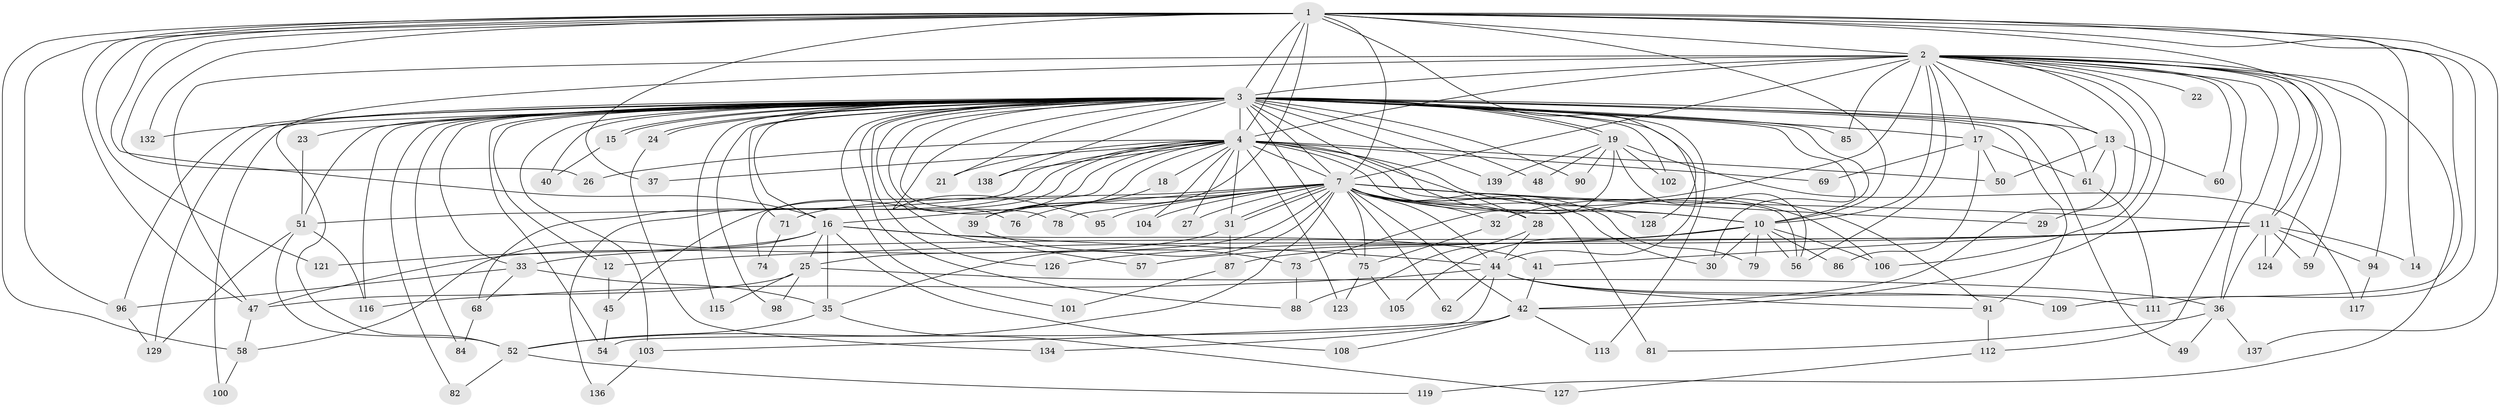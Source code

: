 // Generated by graph-tools (version 1.1) at 2025/51/02/27/25 19:51:45]
// undirected, 102 vertices, 234 edges
graph export_dot {
graph [start="1"]
  node [color=gray90,style=filled];
  1 [super="+77"];
  2 [super="+6"];
  3 [super="+5"];
  4 [super="+9"];
  7 [super="+8"];
  10 [super="+34"];
  11 [super="+43"];
  12;
  13 [super="+92"];
  14;
  15;
  16 [super="+20"];
  17;
  18 [super="+72"];
  19 [super="+66"];
  21;
  22;
  23 [super="+53"];
  24;
  25 [super="+46"];
  26;
  27;
  28 [super="+114"];
  29 [super="+110"];
  30 [super="+118"];
  31 [super="+135"];
  32;
  33;
  35 [super="+38"];
  36;
  37;
  39;
  40;
  41 [super="+64"];
  42 [super="+65"];
  44 [super="+55"];
  45;
  47 [super="+83"];
  48;
  49;
  50 [super="+107"];
  51 [super="+67"];
  52 [super="+97"];
  54 [super="+99"];
  56 [super="+63"];
  57;
  58 [super="+70"];
  59;
  60;
  61 [super="+80"];
  62;
  68;
  69;
  71;
  73 [super="+89"];
  74;
  75 [super="+93"];
  76;
  78;
  79;
  81;
  82;
  84;
  85;
  86;
  87;
  88;
  90;
  91 [super="+125"];
  94;
  95;
  96 [super="+120"];
  98;
  100;
  101;
  102;
  103;
  104;
  105;
  106 [super="+130"];
  108;
  109;
  111 [super="+122"];
  112;
  113;
  115;
  116 [super="+131"];
  117;
  119;
  121;
  123;
  124;
  126;
  127;
  128;
  129 [super="+133"];
  132;
  134;
  136;
  137;
  138;
  139;
  1 -- 2 [weight=2];
  1 -- 3 [weight=2];
  1 -- 4 [weight=2];
  1 -- 7 [weight=2];
  1 -- 10;
  1 -- 14;
  1 -- 16;
  1 -- 26;
  1 -- 37;
  1 -- 39;
  1 -- 58;
  1 -- 96;
  1 -- 109;
  1 -- 121;
  1 -- 128;
  1 -- 132;
  1 -- 137;
  1 -- 47;
  1 -- 11;
  1 -- 111;
  2 -- 3 [weight=4];
  2 -- 4 [weight=4];
  2 -- 7 [weight=4];
  2 -- 10 [weight=3];
  2 -- 11;
  2 -- 22 [weight=2];
  2 -- 29 [weight=2];
  2 -- 36;
  2 -- 59;
  2 -- 60;
  2 -- 94;
  2 -- 112;
  2 -- 56;
  2 -- 13;
  2 -- 17;
  2 -- 85;
  2 -- 32;
  2 -- 47;
  2 -- 119;
  2 -- 124;
  2 -- 52;
  2 -- 42;
  2 -- 106;
  3 -- 4 [weight=4];
  3 -- 7 [weight=4];
  3 -- 10 [weight=2];
  3 -- 15;
  3 -- 15;
  3 -- 19;
  3 -- 19;
  3 -- 21;
  3 -- 23 [weight=2];
  3 -- 24;
  3 -- 24;
  3 -- 28;
  3 -- 30;
  3 -- 40;
  3 -- 48;
  3 -- 57;
  3 -- 71;
  3 -- 76;
  3 -- 85;
  3 -- 90;
  3 -- 96;
  3 -- 98;
  3 -- 101;
  3 -- 102;
  3 -- 126;
  3 -- 132;
  3 -- 129;
  3 -- 138;
  3 -- 12;
  3 -- 13;
  3 -- 139;
  3 -- 16;
  3 -- 17;
  3 -- 33;
  3 -- 44;
  3 -- 49;
  3 -- 51;
  3 -- 61;
  3 -- 75;
  3 -- 78;
  3 -- 82;
  3 -- 84;
  3 -- 88;
  3 -- 91;
  3 -- 95;
  3 -- 100;
  3 -- 103;
  3 -- 113;
  3 -- 115;
  3 -- 116;
  3 -- 54;
  4 -- 7 [weight=4];
  4 -- 10 [weight=2];
  4 -- 21;
  4 -- 50;
  4 -- 69;
  4 -- 123;
  4 -- 68;
  4 -- 136;
  4 -- 74;
  4 -- 138;
  4 -- 18;
  4 -- 26;
  4 -- 27;
  4 -- 31;
  4 -- 37;
  4 -- 39;
  4 -- 104;
  4 -- 106;
  4 -- 45;
  4 -- 51;
  4 -- 56;
  4 -- 91;
  7 -- 10 [weight=2];
  7 -- 25;
  7 -- 27;
  7 -- 30;
  7 -- 31;
  7 -- 31;
  7 -- 32;
  7 -- 42;
  7 -- 52;
  7 -- 71;
  7 -- 76;
  7 -- 81;
  7 -- 95;
  7 -- 104;
  7 -- 128;
  7 -- 11;
  7 -- 75;
  7 -- 78;
  7 -- 79;
  7 -- 28;
  7 -- 35;
  7 -- 62;
  7 -- 29;
  7 -- 44;
  7 -- 16;
  10 -- 56;
  10 -- 57;
  10 -- 79;
  10 -- 105;
  10 -- 106;
  10 -- 126;
  10 -- 86;
  10 -- 30;
  11 -- 12;
  11 -- 14;
  11 -- 33;
  11 -- 36;
  11 -- 41;
  11 -- 59;
  11 -- 87;
  11 -- 94;
  11 -- 124;
  12 -- 45;
  13 -- 42;
  13 -- 60;
  13 -- 50;
  13 -- 61;
  15 -- 40;
  16 -- 25;
  16 -- 41;
  16 -- 44;
  16 -- 58;
  16 -- 108;
  16 -- 35;
  16 -- 121;
  17 -- 50;
  17 -- 69;
  17 -- 86;
  17 -- 61;
  18 -- 39;
  19 -- 48;
  19 -- 73;
  19 -- 90;
  19 -- 117;
  19 -- 139;
  19 -- 56;
  19 -- 102;
  23 -- 51;
  24 -- 134;
  25 -- 98;
  25 -- 115;
  25 -- 36;
  25 -- 47;
  28 -- 88;
  28 -- 44;
  31 -- 47;
  31 -- 87;
  32 -- 75;
  33 -- 35;
  33 -- 68;
  33 -- 96;
  35 -- 127;
  35 -- 52;
  36 -- 49;
  36 -- 81;
  36 -- 137;
  39 -- 73;
  41 -- 42;
  42 -- 103;
  42 -- 108;
  42 -- 113;
  42 -- 134;
  44 -- 54;
  44 -- 62;
  44 -- 91;
  44 -- 109;
  44 -- 111;
  44 -- 116;
  45 -- 54;
  47 -- 58;
  51 -- 116;
  51 -- 52;
  51 -- 129;
  52 -- 82;
  52 -- 119;
  58 -- 100;
  61 -- 111;
  68 -- 84;
  71 -- 74;
  73 -- 88;
  75 -- 105;
  75 -- 123;
  87 -- 101;
  91 -- 112;
  94 -- 117;
  96 -- 129;
  103 -- 136;
  112 -- 127;
}
